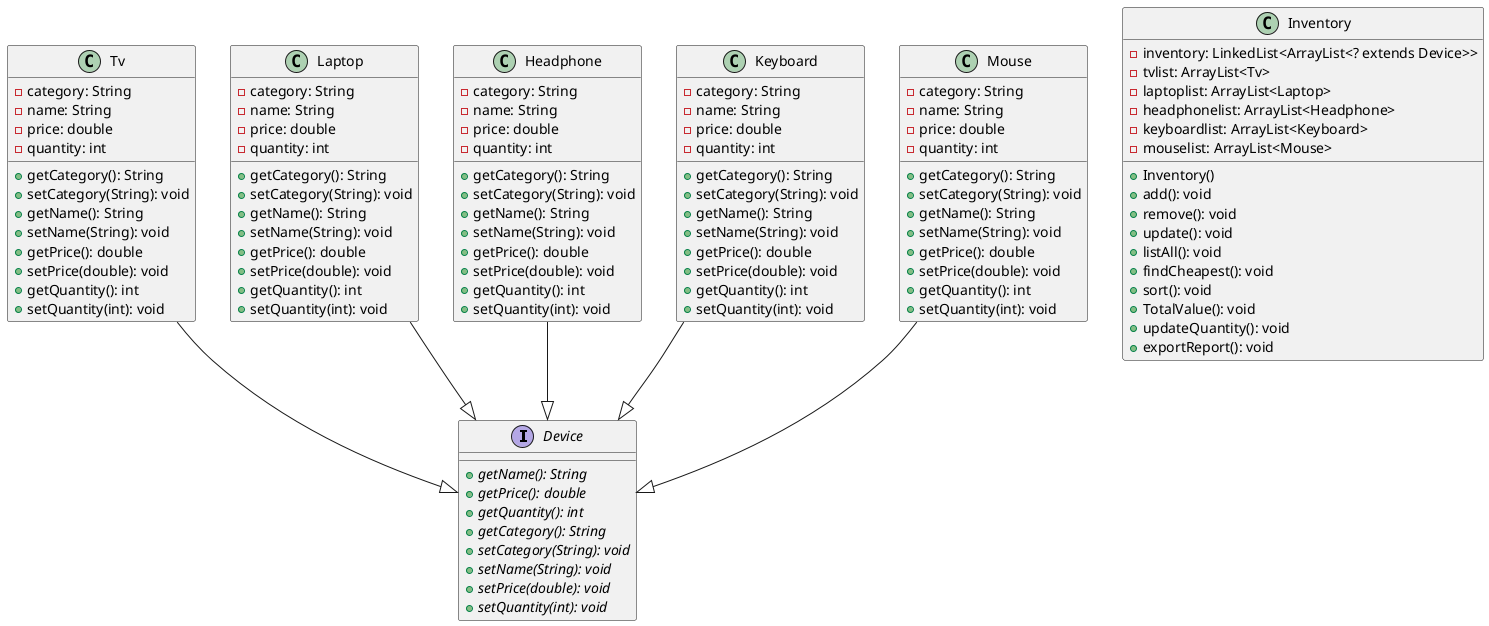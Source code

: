 @startuml hakan

interface Device {
    {abstract} +getName(): String
    {abstract} +getPrice(): double
    {abstract} +getQuantity(): int
    {abstract} +getCategory(): String
    {abstract} +setCategory(String): void
    {abstract} +setName(String): void
    {abstract} +setPrice(double): void
    {abstract} +setQuantity(int): void
}

class Tv {
    - category: String
    - name: String
    - price: double
    - quantity: int
    + getCategory(): String
    + setCategory(String): void
    + getName(): String
    + setName(String): void
    + getPrice(): double
    + setPrice(double): void
    + getQuantity(): int
    + setQuantity(int): void
}

class Laptop {
    - category: String
    - name: String
    - price: double
    - quantity: int
    + getCategory(): String
    + setCategory(String): void
    + getName(): String
    + setName(String): void
    + getPrice(): double
    + setPrice(double): void
    + getQuantity(): int
    + setQuantity(int): void
}

class Headphone {
    - category: String
    - name: String
    - price: double
    - quantity: int
    + getCategory(): String
    + setCategory(String): void
    + getName(): String
    + setName(String): void
    + getPrice(): double
    + setPrice(double): void
    + getQuantity(): int
    + setQuantity(int): void
}

class Keyboard {
    - category: String
    - name: String
    - price: double
    - quantity: int
    + getCategory(): String
    + setCategory(String): void
    + getName(): String
    + setName(String): void
    + getPrice(): double
    + setPrice(double): void
    + getQuantity(): int
    + setQuantity(int): void
}

class Mouse {
    - category: String
    - name: String
    - price: double
    - quantity: int
    + getCategory(): String
    + setCategory(String): void
    + getName(): String
    + setName(String): void
    + getPrice(): double
    + setPrice(double): void
    + getQuantity(): int
    + setQuantity(int): void
}

class Inventory {
    - inventory: LinkedList<ArrayList<? extends Device>>
    - tvlist: ArrayList<Tv>
    - laptoplist: ArrayList<Laptop>
    - headphonelist: ArrayList<Headphone>
    - keyboardlist: ArrayList<Keyboard>
    - mouselist: ArrayList<Mouse>
    + Inventory()
    + add(): void
    + remove(): void
    + update(): void
    + listAll(): void
    + findCheapest(): void
    + sort(): void
    + TotalValue(): void
    + updateQuantity(): void
    + exportReport(): void
}

Tv --|> Device
Laptop --|> Device
Headphone --|> Device
Keyboard --|> Device
Mouse --|> Device

@enduml

